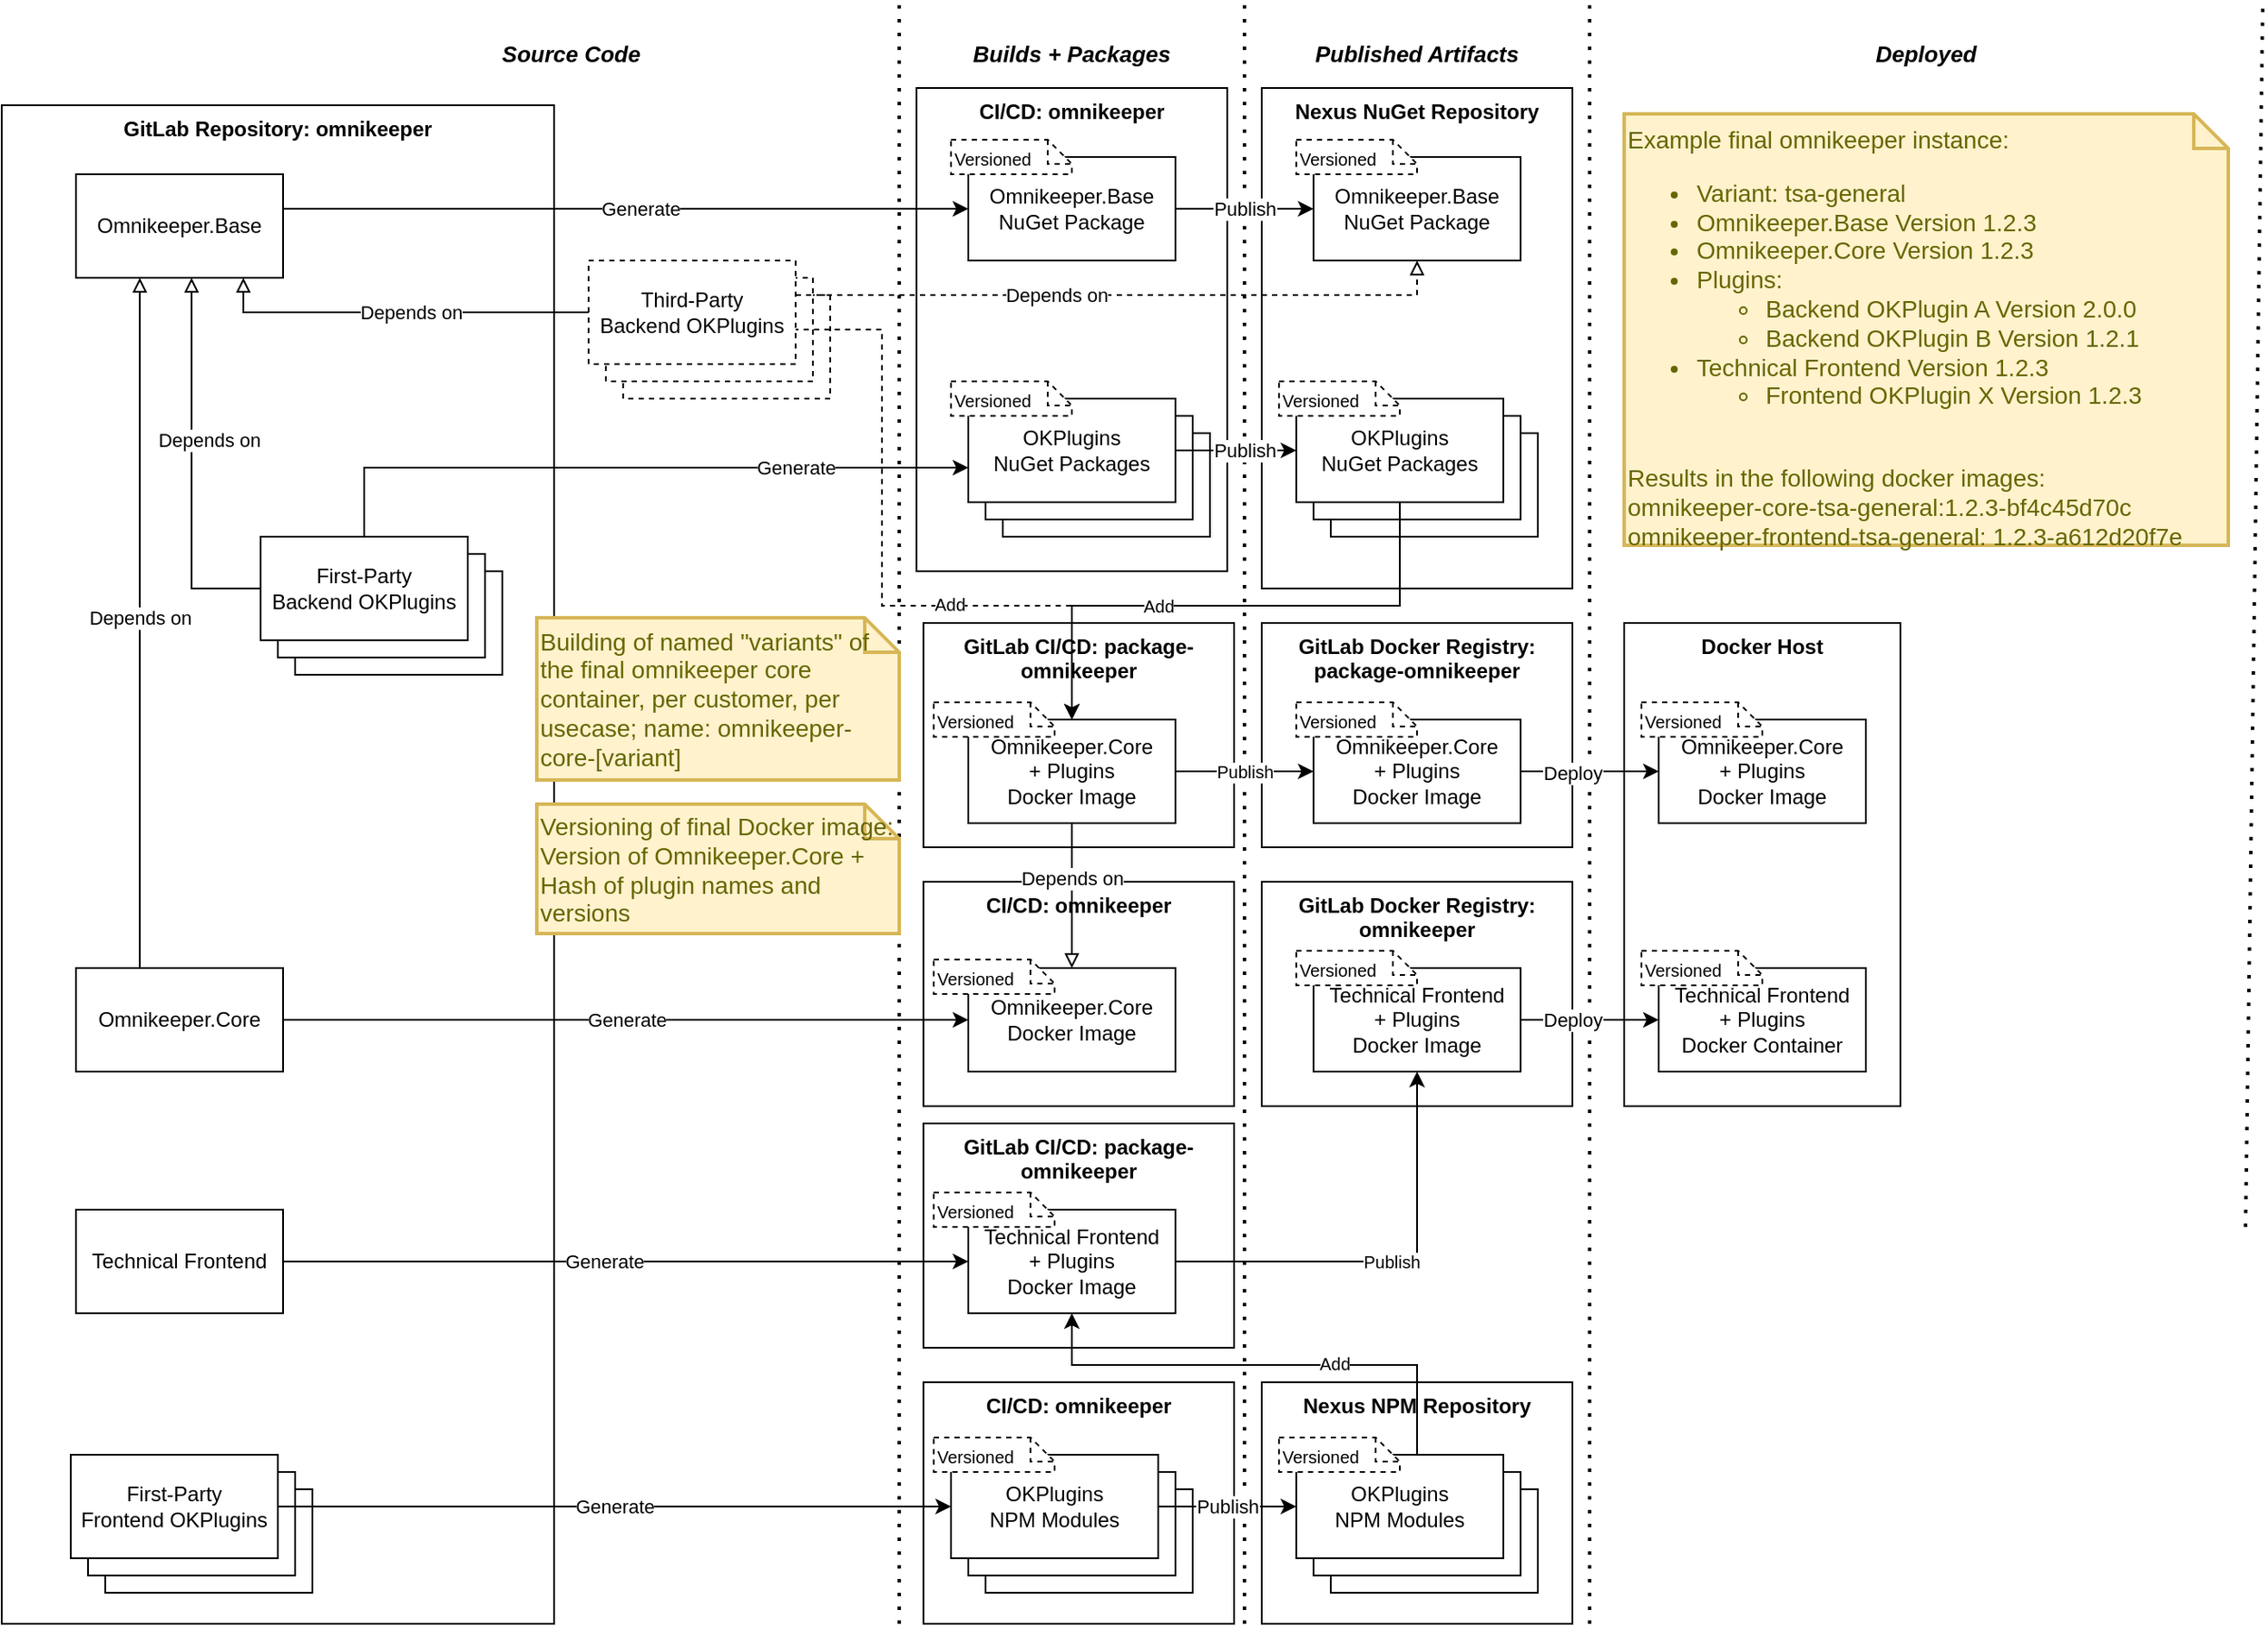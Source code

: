 <mxfile version="13.7.3" type="device"><diagram id="js5eLxYDBPjyRSSkR5XR" name="Seite-1"><mxGraphModel dx="2218" dy="932" grid="1" gridSize="10" guides="1" tooltips="1" connect="1" arrows="1" fold="1" page="1" pageScale="1" pageWidth="827" pageHeight="1169" math="0" shadow="0"><root><mxCell id="0"/><mxCell id="1" parent="0"/><mxCell id="DUdwTwlr1t1rWP44Gzte-1" value="GitLab CI/CD: package-omnikeeper" style="rounded=0;whiteSpace=wrap;html=1;verticalAlign=top;fontStyle=1" vertex="1" parent="1"><mxGeometry x="414" y="680" width="180" height="130" as="geometry"/></mxCell><mxCell id="qYJd8lxCga3uKeC_O0XP-58" value="Nexus NuGet Repository" style="rounded=0;whiteSpace=wrap;html=1;verticalAlign=top;fontStyle=1" parent="1" vertex="1"><mxGeometry x="610" y="80" width="180" height="290" as="geometry"/></mxCell><mxCell id="HjYPMEwo2F64Yb4nHCki-12" value="GitLab Docker Registry: omnikeeper" style="rounded=0;whiteSpace=wrap;html=1;verticalAlign=top;fontStyle=1" parent="1" vertex="1"><mxGeometry x="610" y="540" width="180" height="130" as="geometry"/></mxCell><mxCell id="HjYPMEwo2F64Yb4nHCki-10" value="CI/CD: omnikeeper" style="rounded=0;whiteSpace=wrap;html=1;verticalAlign=top;fontStyle=1" parent="1" vertex="1"><mxGeometry x="414" y="540" width="180" height="130" as="geometry"/></mxCell><mxCell id="HjYPMEwo2F64Yb4nHCki-9" value="CI/CD: omnikeeper" style="rounded=0;whiteSpace=wrap;html=1;verticalAlign=top;fontStyle=1" parent="1" vertex="1"><mxGeometry x="410" y="80" width="180" height="280" as="geometry"/></mxCell><mxCell id="HjYPMEwo2F64Yb4nHCki-8" value="GitLab Repository: omnikeeper" style="rounded=0;whiteSpace=wrap;html=1;verticalAlign=top;fontStyle=1" parent="1" vertex="1"><mxGeometry x="-120" y="90" width="320" height="880" as="geometry"/></mxCell><mxCell id="qYJd8lxCga3uKeC_O0XP-22" style="edgeStyle=orthogonalEdgeStyle;rounded=0;orthogonalLoop=1;jettySize=auto;html=1;" parent="1" source="qYJd8lxCga3uKeC_O0XP-1" target="qYJd8lxCga3uKeC_O0XP-21" edge="1"><mxGeometry relative="1" as="geometry"><Array as="points"><mxPoint x="310" y="150"/><mxPoint x="310" y="150"/></Array></mxGeometry></mxCell><mxCell id="qYJd8lxCga3uKeC_O0XP-23" value="Generate" style="edgeLabel;html=1;align=center;verticalAlign=middle;resizable=0;points=[];" parent="qYJd8lxCga3uKeC_O0XP-22" vertex="1" connectable="0"><mxGeometry x="0.215" y="-1" relative="1" as="geometry"><mxPoint x="-34" y="-1" as="offset"/></mxGeometry></mxCell><mxCell id="qYJd8lxCga3uKeC_O0XP-1" value="Omnikeeper.Base" style="rounded=0;whiteSpace=wrap;html=1;" parent="1" vertex="1"><mxGeometry x="-77" y="130" width="120" height="60" as="geometry"/></mxCell><mxCell id="qYJd8lxCga3uKeC_O0XP-2" value="Source Code" style="text;html=1;strokeColor=none;fillColor=none;align=center;verticalAlign=middle;whiteSpace=wrap;rounded=0;fontStyle=3;fontSize=13;" parent="1" vertex="1"><mxGeometry x="120" y="50" width="180" height="20" as="geometry"/></mxCell><mxCell id="qYJd8lxCga3uKeC_O0XP-7" style="edgeStyle=orthogonalEdgeStyle;rounded=0;orthogonalLoop=1;jettySize=auto;html=1;endArrow=block;endFill=0;" parent="1" source="qYJd8lxCga3uKeC_O0XP-3" target="qYJd8lxCga3uKeC_O0XP-1" edge="1"><mxGeometry relative="1" as="geometry"><Array as="points"><mxPoint x="-40" y="390"/><mxPoint x="-40" y="390"/></Array></mxGeometry></mxCell><mxCell id="qYJd8lxCga3uKeC_O0XP-8" value="Depends on" style="edgeLabel;html=1;align=center;verticalAlign=middle;resizable=0;points=[];" parent="qYJd8lxCga3uKeC_O0XP-7" vertex="1" connectable="0"><mxGeometry x="0.2" y="4" relative="1" as="geometry"><mxPoint x="4" y="36.47" as="offset"/></mxGeometry></mxCell><mxCell id="qYJd8lxCga3uKeC_O0XP-24" style="edgeStyle=orthogonalEdgeStyle;rounded=0;orthogonalLoop=1;jettySize=auto;html=1;" parent="1" source="qYJd8lxCga3uKeC_O0XP-3" target="qYJd8lxCga3uKeC_O0XP-16" edge="1"><mxGeometry relative="1" as="geometry"/></mxCell><mxCell id="qYJd8lxCga3uKeC_O0XP-26" value="Generate" style="edgeLabel;html=1;align=center;verticalAlign=middle;resizable=0;points=[];" parent="qYJd8lxCga3uKeC_O0XP-24" vertex="1" connectable="0"><mxGeometry x="0.089" relative="1" as="geometry"><mxPoint x="-17" as="offset"/></mxGeometry></mxCell><mxCell id="qYJd8lxCga3uKeC_O0XP-3" value="Omnikeeper.Core" style="rounded=0;whiteSpace=wrap;html=1;" parent="1" vertex="1"><mxGeometry x="-77" y="590" width="120" height="60" as="geometry"/></mxCell><mxCell id="qYJd8lxCga3uKeC_O0XP-9" value="" style="group" parent="1" vertex="1" connectable="0"><mxGeometry x="30" y="340" width="140" height="80" as="geometry"/></mxCell><mxCell id="qYJd8lxCga3uKeC_O0XP-6" value="OKPlugins" style="rounded=0;whiteSpace=wrap;html=1;" parent="qYJd8lxCga3uKeC_O0XP-9" vertex="1"><mxGeometry x="20" y="20" width="120" height="60" as="geometry"/></mxCell><mxCell id="qYJd8lxCga3uKeC_O0XP-5" value="OKPlugins" style="rounded=0;whiteSpace=wrap;html=1;" parent="qYJd8lxCga3uKeC_O0XP-9" vertex="1"><mxGeometry x="10" y="10" width="120" height="60" as="geometry"/></mxCell><mxCell id="qYJd8lxCga3uKeC_O0XP-4" value="First-Party &lt;br&gt;Backend OKPlugins" style="rounded=0;whiteSpace=wrap;html=1;" parent="qYJd8lxCga3uKeC_O0XP-9" vertex="1"><mxGeometry width="120" height="60" as="geometry"/></mxCell><mxCell id="qYJd8lxCga3uKeC_O0XP-15" value="Builds + Packages" style="text;html=1;strokeColor=none;fillColor=none;align=center;verticalAlign=middle;whiteSpace=wrap;rounded=0;fontStyle=3;fontSize=13;" parent="1" vertex="1"><mxGeometry x="410" y="50" width="180" height="20" as="geometry"/></mxCell><mxCell id="qYJd8lxCga3uKeC_O0XP-16" value="Omnikeeper.Core&lt;br&gt;Docker Image" style="rounded=0;whiteSpace=wrap;html=1;" parent="1" vertex="1"><mxGeometry x="440" y="590" width="120" height="60" as="geometry"/></mxCell><mxCell id="qYJd8lxCga3uKeC_O0XP-17" value="Technical Frontend" style="rounded=0;whiteSpace=wrap;html=1;" parent="1" vertex="1"><mxGeometry x="-77" y="730" width="120" height="60" as="geometry"/></mxCell><mxCell id="qYJd8lxCga3uKeC_O0XP-20" value="Technical Frontend &lt;br&gt;+ Plugins&lt;br&gt;Docker Image" style="rounded=0;whiteSpace=wrap;html=1;" parent="1" vertex="1"><mxGeometry x="440" y="730" width="120" height="60" as="geometry"/></mxCell><mxCell id="qYJd8lxCga3uKeC_O0XP-21" value="Omnikeeper.Base&lt;br&gt;NuGet Package" style="rounded=0;whiteSpace=wrap;html=1;" parent="1" vertex="1"><mxGeometry x="440" y="120" width="120" height="60" as="geometry"/></mxCell><mxCell id="qYJd8lxCga3uKeC_O0XP-28" style="edgeStyle=orthogonalEdgeStyle;rounded=0;orthogonalLoop=1;jettySize=auto;html=1;" parent="1" source="qYJd8lxCga3uKeC_O0XP-17" target="qYJd8lxCga3uKeC_O0XP-20" edge="1"><mxGeometry relative="1" as="geometry"><mxPoint x="180" y="565" as="sourcePoint"/><mxPoint x="315" y="615" as="targetPoint"/></mxGeometry></mxCell><mxCell id="qYJd8lxCga3uKeC_O0XP-29" value="Generate" style="edgeLabel;html=1;align=center;verticalAlign=middle;resizable=0;points=[];" parent="qYJd8lxCga3uKeC_O0XP-28" vertex="1" connectable="0"><mxGeometry x="-0.118" y="-1" relative="1" as="geometry"><mxPoint x="11" y="-1" as="offset"/></mxGeometry></mxCell><mxCell id="qYJd8lxCga3uKeC_O0XP-30" value="" style="endArrow=none;dashed=1;html=1;dashPattern=1 3;strokeWidth=2;" parent="1" edge="1"><mxGeometry width="50" height="50" relative="1" as="geometry"><mxPoint x="400" y="970" as="sourcePoint"/><mxPoint x="400" y="30" as="targetPoint"/></mxGeometry></mxCell><mxCell id="qYJd8lxCga3uKeC_O0XP-31" value="Published Artifacts" style="text;html=1;strokeColor=none;fillColor=none;align=center;verticalAlign=middle;whiteSpace=wrap;rounded=0;fontStyle=3;fontSize=13;" parent="1" vertex="1"><mxGeometry x="610" y="50" width="180" height="20" as="geometry"/></mxCell><mxCell id="qYJd8lxCga3uKeC_O0XP-32" value="" style="endArrow=none;dashed=1;html=1;dashPattern=1 3;strokeWidth=2;" parent="1" edge="1"><mxGeometry width="50" height="50" relative="1" as="geometry"><mxPoint x="600" y="970" as="sourcePoint"/><mxPoint x="600" y="30" as="targetPoint"/></mxGeometry></mxCell><mxCell id="qYJd8lxCga3uKeC_O0XP-33" value="" style="endArrow=none;dashed=1;html=1;dashPattern=1 3;strokeWidth=2;" parent="1" edge="1"><mxGeometry width="50" height="50" relative="1" as="geometry"><mxPoint x="800" y="970" as="sourcePoint"/><mxPoint x="800" y="30" as="targetPoint"/></mxGeometry></mxCell><mxCell id="qYJd8lxCga3uKeC_O0XP-35" value="Omnikeeper.Base&lt;br&gt;NuGet Package" style="rounded=0;whiteSpace=wrap;html=1;" parent="1" vertex="1"><mxGeometry x="640" y="120" width="120" height="60" as="geometry"/></mxCell><mxCell id="qYJd8lxCga3uKeC_O0XP-36" style="edgeStyle=orthogonalEdgeStyle;rounded=0;orthogonalLoop=1;jettySize=auto;html=1;" parent="1" source="qYJd8lxCga3uKeC_O0XP-21" target="qYJd8lxCga3uKeC_O0XP-35" edge="1"><mxGeometry relative="1" as="geometry"/></mxCell><mxCell id="qYJd8lxCga3uKeC_O0XP-75" value="Publish" style="edgeLabel;html=1;align=center;verticalAlign=middle;resizable=0;points=[];" parent="qYJd8lxCga3uKeC_O0XP-36" vertex="1" connectable="0"><mxGeometry x="-0.25" relative="1" as="geometry"><mxPoint x="9.66" as="offset"/></mxGeometry></mxCell><mxCell id="qYJd8lxCga3uKeC_O0XP-37" value="" style="endArrow=none;dashed=1;html=1;dashPattern=1 3;strokeWidth=2;" parent="1" edge="1"><mxGeometry width="50" height="50" relative="1" as="geometry"><mxPoint x="1180" y="740" as="sourcePoint"/><mxPoint x="1190" y="30" as="targetPoint"/></mxGeometry></mxCell><mxCell id="qYJd8lxCga3uKeC_O0XP-38" value="Deployed" style="text;html=1;strokeColor=none;fillColor=none;align=center;verticalAlign=middle;whiteSpace=wrap;rounded=0;fontStyle=3;fontSize=13;" parent="1" vertex="1"><mxGeometry x="810" y="50" width="370" height="20" as="geometry"/></mxCell><mxCell id="qYJd8lxCga3uKeC_O0XP-39" value="Docker Host" style="rounded=0;whiteSpace=wrap;html=1;verticalAlign=top;fontStyle=1" parent="1" vertex="1"><mxGeometry x="820" y="390" width="160" height="280" as="geometry"/></mxCell><mxCell id="qYJd8lxCga3uKeC_O0XP-41" value="Omnikeeper.Core&lt;br&gt;+ Plugins&lt;br&gt;Docker Image" style="rounded=0;whiteSpace=wrap;html=1;" parent="1" vertex="1"><mxGeometry x="840" y="446" width="120" height="60" as="geometry"/></mxCell><mxCell id="qYJd8lxCga3uKeC_O0XP-42" value="Technical Frontend &lt;br&gt;+ Plugins&lt;br&gt;Docker Container" style="rounded=0;whiteSpace=wrap;html=1;" parent="1" vertex="1"><mxGeometry x="840" y="590" width="120" height="60" as="geometry"/></mxCell><mxCell id="qYJd8lxCga3uKeC_O0XP-48" style="edgeStyle=orthogonalEdgeStyle;rounded=0;orthogonalLoop=1;jettySize=auto;html=1;endFill=0;endArrow=block;" parent="1" source="qYJd8lxCga3uKeC_O0XP-4" target="qYJd8lxCga3uKeC_O0XP-1" edge="1"><mxGeometry relative="1" as="geometry"><mxPoint x="133" y="260" as="sourcePoint"/><mxPoint x="133" y="220" as="targetPoint"/><Array as="points"><mxPoint x="-10" y="370"/></Array></mxGeometry></mxCell><mxCell id="qYJd8lxCga3uKeC_O0XP-49" value="Depends on" style="edgeLabel;html=1;align=center;verticalAlign=middle;resizable=0;points=[];" parent="qYJd8lxCga3uKeC_O0XP-48" vertex="1" connectable="0"><mxGeometry x="-0.286" y="20" relative="1" as="geometry"><mxPoint x="30" y="-48.24" as="offset"/></mxGeometry></mxCell><mxCell id="qYJd8lxCga3uKeC_O0XP-55" value="" style="group;fontStyle=1" parent="1" vertex="1" connectable="0"><mxGeometry x="440" y="260" width="154" height="270" as="geometry"/></mxCell><mxCell id="qYJd8lxCga3uKeC_O0XP-54" value="OKPlugins&lt;br&gt;NuGet Packages" style="rounded=0;whiteSpace=wrap;html=1;" parent="qYJd8lxCga3uKeC_O0XP-55" vertex="1"><mxGeometry x="20" y="20" width="120" height="60" as="geometry"/></mxCell><mxCell id="qYJd8lxCga3uKeC_O0XP-53" value="OKPlugins&lt;br&gt;NuGet Packages" style="rounded=0;whiteSpace=wrap;html=1;" parent="qYJd8lxCga3uKeC_O0XP-55" vertex="1"><mxGeometry x="10" y="10" width="120" height="60" as="geometry"/></mxCell><mxCell id="qYJd8lxCga3uKeC_O0XP-52" value="OKPlugins&lt;br&gt;NuGet Packages" style="rounded=0;whiteSpace=wrap;html=1;" parent="qYJd8lxCga3uKeC_O0XP-55" vertex="1"><mxGeometry width="120" height="60" as="geometry"/></mxCell><mxCell id="HjYPMEwo2F64Yb4nHCki-11" value="GitLab CI/CD: package-omnikeeper" style="rounded=0;whiteSpace=wrap;html=1;verticalAlign=top;fontStyle=1" parent="qYJd8lxCga3uKeC_O0XP-55" vertex="1"><mxGeometry x="-26" y="130" width="180" height="130" as="geometry"/></mxCell><mxCell id="qYJd8lxCga3uKeC_O0XP-56" style="edgeStyle=orthogonalEdgeStyle;rounded=0;orthogonalLoop=1;jettySize=auto;html=1;endArrow=classic;endFill=1;" parent="1" source="qYJd8lxCga3uKeC_O0XP-4" target="qYJd8lxCga3uKeC_O0XP-52" edge="1"><mxGeometry relative="1" as="geometry"><mxPoint x="440" y="300" as="targetPoint"/><Array as="points"><mxPoint x="350" y="300"/><mxPoint x="350" y="300"/></Array></mxGeometry></mxCell><mxCell id="qYJd8lxCga3uKeC_O0XP-57" value="Generate" style="edgeLabel;html=1;align=center;verticalAlign=middle;resizable=0;points=[];" parent="qYJd8lxCga3uKeC_O0XP-56" vertex="1" connectable="0"><mxGeometry x="-0.273" y="1" relative="1" as="geometry"><mxPoint x="147.65" y="1" as="offset"/></mxGeometry></mxCell><mxCell id="qYJd8lxCga3uKeC_O0XP-59" value="" style="group" parent="1" vertex="1" connectable="0"><mxGeometry x="630" y="260" width="140" height="80" as="geometry"/></mxCell><mxCell id="qYJd8lxCga3uKeC_O0XP-60" value="OKPlugins&lt;br&gt;NuGet Packages" style="rounded=0;whiteSpace=wrap;html=1;" parent="qYJd8lxCga3uKeC_O0XP-59" vertex="1"><mxGeometry x="20" y="20" width="120" height="60" as="geometry"/></mxCell><mxCell id="qYJd8lxCga3uKeC_O0XP-61" value="OKPlugins&lt;br&gt;NuGet Packages" style="rounded=0;whiteSpace=wrap;html=1;" parent="qYJd8lxCga3uKeC_O0XP-59" vertex="1"><mxGeometry x="10" y="10" width="120" height="60" as="geometry"/></mxCell><mxCell id="qYJd8lxCga3uKeC_O0XP-62" value="OKPlugins&lt;br&gt;NuGet Packages" style="rounded=0;whiteSpace=wrap;html=1;" parent="qYJd8lxCga3uKeC_O0XP-59" vertex="1"><mxGeometry width="120" height="60" as="geometry"/></mxCell><mxCell id="qYJd8lxCga3uKeC_O0XP-86" value="Versioned" style="shape=note;whiteSpace=wrap;html=1;size=14;verticalAlign=bottom;align=left;spacingTop=-6;dashed=1;fontSize=10;" parent="qYJd8lxCga3uKeC_O0XP-59" vertex="1"><mxGeometry x="-10" y="-10" width="70" height="20" as="geometry"/></mxCell><mxCell id="qYJd8lxCga3uKeC_O0XP-63" style="edgeStyle=orthogonalEdgeStyle;rounded=0;orthogonalLoop=1;jettySize=auto;html=1;endArrow=classic;endFill=1;" parent="1" source="qYJd8lxCga3uKeC_O0XP-52" target="qYJd8lxCga3uKeC_O0XP-62" edge="1"><mxGeometry relative="1" as="geometry"/></mxCell><mxCell id="qYJd8lxCga3uKeC_O0XP-76" value="Publish" style="edgeLabel;html=1;align=center;verticalAlign=middle;resizable=0;points=[];" parent="qYJd8lxCga3uKeC_O0XP-63" vertex="1" connectable="0"><mxGeometry x="0.356" relative="1" as="geometry"><mxPoint x="-7.59" as="offset"/></mxGeometry></mxCell><mxCell id="qYJd8lxCga3uKeC_O0XP-78" value="Example final omnikeeper instance:&lt;br&gt;&lt;ul&gt;&lt;li&gt;Variant: tsa-general&lt;/li&gt;&lt;li&gt;Omnikeeper.Base Version 1.2.3&lt;/li&gt;&lt;li&gt;Omnikeeper.Core Version 1.2.3&lt;/li&gt;&lt;li&gt;Plugins:&lt;/li&gt;&lt;ul&gt;&lt;li&gt;Backend OKPlugin A Version 2.0.0&lt;/li&gt;&lt;li&gt;Backend&amp;nbsp;OKPlugin B Version 1.2.1&lt;/li&gt;&lt;/ul&gt;&lt;li&gt;Technical Frontend Version 1.2.3&lt;/li&gt;&lt;ul&gt;&lt;li&gt;Frontend OKPlugin X Version 1.2.3&lt;/li&gt;&lt;/ul&gt;&lt;/ul&gt;&lt;div&gt;&lt;br&gt;&lt;/div&gt;&lt;div&gt;Results in the following docker images:&lt;/div&gt;&lt;div&gt;omnikeeper-core-tsa-general:1.2.3-bf4c45d70c&lt;/div&gt;&lt;div&gt;omnikeeper-frontend-tsa-general: 1.2.3-a612d20f7e&lt;/div&gt;" style="shape=note;strokeWidth=2;fontSize=14;size=20;whiteSpace=wrap;html=1;fillColor=#fff2cc;strokeColor=#d6b656;fontColor=#666600;verticalAlign=top;align=left;" parent="1" vertex="1"><mxGeometry x="820" y="95" width="350" height="250" as="geometry"/></mxCell><mxCell id="qYJd8lxCga3uKeC_O0XP-79" value="Versioned" style="shape=note;whiteSpace=wrap;html=1;size=14;verticalAlign=bottom;align=left;spacingTop=-6;dashed=1;fontSize=10;" parent="1" vertex="1"><mxGeometry x="430" y="110" width="70" height="20" as="geometry"/></mxCell><mxCell id="qYJd8lxCga3uKeC_O0XP-81" value="Versioned" style="shape=note;whiteSpace=wrap;html=1;size=14;verticalAlign=bottom;align=left;spacingTop=-6;dashed=1;fontSize=10;" parent="1" vertex="1"><mxGeometry x="430" y="250" width="70" height="20" as="geometry"/></mxCell><mxCell id="qYJd8lxCga3uKeC_O0XP-83" value="Versioned" style="shape=note;whiteSpace=wrap;html=1;size=14;verticalAlign=bottom;align=left;spacingTop=-6;dashed=1;fontSize=10;" parent="1" vertex="1"><mxGeometry x="420" y="720" width="70" height="20" as="geometry"/></mxCell><mxCell id="qYJd8lxCga3uKeC_O0XP-84" value="Versioned" style="shape=note;whiteSpace=wrap;html=1;size=14;verticalAlign=bottom;align=left;spacingTop=-6;dashed=1;fontSize=10;" parent="1" vertex="1"><mxGeometry x="830" y="580" width="70" height="20" as="geometry"/></mxCell><mxCell id="qYJd8lxCga3uKeC_O0XP-85" value="Versioned" style="shape=note;whiteSpace=wrap;html=1;size=14;verticalAlign=bottom;align=left;spacingTop=-6;dashed=1;fontSize=10;" parent="1" vertex="1"><mxGeometry x="830" y="436" width="70" height="20" as="geometry"/></mxCell><mxCell id="qYJd8lxCga3uKeC_O0XP-87" value="Versioned" style="shape=note;whiteSpace=wrap;html=1;size=14;verticalAlign=bottom;align=left;spacingTop=-6;dashed=1;fontSize=10;" parent="1" vertex="1"><mxGeometry x="630" y="110" width="70" height="20" as="geometry"/></mxCell><mxCell id="qYJd8lxCga3uKeC_O0XP-90" value="GitLab Docker Registry: package-omnikeeper" style="rounded=0;whiteSpace=wrap;html=1;verticalAlign=top;fontStyle=1" parent="1" vertex="1"><mxGeometry x="610" y="390" width="180" height="130" as="geometry"/></mxCell><mxCell id="qYJd8lxCga3uKeC_O0XP-91" value="Omnikeeper.Core&lt;br&gt;+ Plugins&lt;br&gt;Docker Image" style="rounded=0;whiteSpace=wrap;html=1;" parent="1" vertex="1"><mxGeometry x="640" y="446" width="120" height="60" as="geometry"/></mxCell><mxCell id="qYJd8lxCga3uKeC_O0XP-40" style="edgeStyle=orthogonalEdgeStyle;rounded=0;orthogonalLoop=1;jettySize=auto;html=1;" parent="1" source="qYJd8lxCga3uKeC_O0XP-91" edge="1"><mxGeometry relative="1" as="geometry"><mxPoint x="840" y="476" as="targetPoint"/></mxGeometry></mxCell><mxCell id="qYJd8lxCga3uKeC_O0XP-69" value="Deploy" style="edgeLabel;html=1;align=center;verticalAlign=middle;resizable=0;points=[];" parent="qYJd8lxCga3uKeC_O0XP-40" vertex="1" connectable="0"><mxGeometry x="0.243" y="1" relative="1" as="geometry"><mxPoint x="-19.6" y="1" as="offset"/></mxGeometry></mxCell><mxCell id="qYJd8lxCga3uKeC_O0XP-92" value="Versioned" style="shape=note;whiteSpace=wrap;html=1;size=14;verticalAlign=bottom;align=left;spacingTop=-6;dashed=1;fontSize=10;" parent="1" vertex="1"><mxGeometry x="630" y="436" width="70" height="20" as="geometry"/></mxCell><mxCell id="qYJd8lxCga3uKeC_O0XP-93" value="Technical Frontend &lt;br&gt;+ Plugins&lt;br&gt;Docker Image" style="rounded=0;whiteSpace=wrap;html=1;" parent="1" vertex="1"><mxGeometry x="640" y="590" width="120" height="60" as="geometry"/></mxCell><mxCell id="qYJd8lxCga3uKeC_O0XP-94" value="Versioned" style="shape=note;whiteSpace=wrap;html=1;size=14;verticalAlign=bottom;align=left;spacingTop=-6;dashed=1;fontSize=10;" parent="1" vertex="1"><mxGeometry x="630" y="580" width="70" height="20" as="geometry"/></mxCell><mxCell id="qYJd8lxCga3uKeC_O0XP-43" style="edgeStyle=orthogonalEdgeStyle;rounded=0;orthogonalLoop=1;jettySize=auto;html=1;" parent="1" source="qYJd8lxCga3uKeC_O0XP-93" target="qYJd8lxCga3uKeC_O0XP-42" edge="1"><mxGeometry relative="1" as="geometry"/></mxCell><mxCell id="qYJd8lxCga3uKeC_O0XP-70" value="Deploy" style="edgeLabel;html=1;align=center;verticalAlign=middle;resizable=0;points=[];" parent="qYJd8lxCga3uKeC_O0XP-43" vertex="1" connectable="0"><mxGeometry x="-0.086" y="-1" relative="1" as="geometry"><mxPoint x="-6.55" y="-1" as="offset"/></mxGeometry></mxCell><mxCell id="qYJd8lxCga3uKeC_O0XP-95" value="Publish" style="edgeStyle=orthogonalEdgeStyle;rounded=0;orthogonalLoop=1;jettySize=auto;html=1;startArrow=none;startFill=0;endArrow=classic;endFill=1;fontSize=10;" parent="1" source="qYJd8lxCga3uKeC_O0XP-20" target="qYJd8lxCga3uKeC_O0XP-93" edge="1"><mxGeometry relative="1" as="geometry"/></mxCell><mxCell id="qYJd8lxCga3uKeC_O0XP-96" value="Publish" style="edgeStyle=orthogonalEdgeStyle;rounded=0;orthogonalLoop=1;jettySize=auto;html=1;startArrow=none;startFill=0;endArrow=classic;endFill=1;fontSize=10;" parent="1" source="qYJd8lxCga3uKeC_O0XP-97" target="qYJd8lxCga3uKeC_O0XP-91" edge="1"><mxGeometry relative="1" as="geometry"/></mxCell><mxCell id="qYJd8lxCga3uKeC_O0XP-98" value="Depends on" style="edgeStyle=orthogonalEdgeStyle;rounded=0;orthogonalLoop=1;jettySize=auto;html=1;startArrow=none;endArrow=block;endFill=0;fontSize=11;" parent="1" source="qYJd8lxCga3uKeC_O0XP-97" target="qYJd8lxCga3uKeC_O0XP-16" edge="1"><mxGeometry x="-0.25" relative="1" as="geometry"><mxPoint as="offset"/></mxGeometry></mxCell><mxCell id="qYJd8lxCga3uKeC_O0XP-97" value="Omnikeeper.Core&lt;br&gt;+ Plugins&lt;br&gt;Docker Image" style="rounded=0;whiteSpace=wrap;html=1;" parent="1" vertex="1"><mxGeometry x="440" y="446" width="120" height="60" as="geometry"/></mxCell><mxCell id="qYJd8lxCga3uKeC_O0XP-82" value="Versioned" style="shape=note;whiteSpace=wrap;html=1;size=14;verticalAlign=bottom;align=left;spacingTop=-6;dashed=1;fontSize=10;" parent="1" vertex="1"><mxGeometry x="420" y="436" width="70" height="20" as="geometry"/></mxCell><mxCell id="qYJd8lxCga3uKeC_O0XP-73" style="edgeStyle=orthogonalEdgeStyle;rounded=0;orthogonalLoop=1;jettySize=auto;html=1;endArrow=none;endFill=0;startArrow=classic;entryX=0.5;entryY=1;entryDx=0;entryDy=0;startFill=1;" parent="1" source="qYJd8lxCga3uKeC_O0XP-97" target="qYJd8lxCga3uKeC_O0XP-62" edge="1"><mxGeometry relative="1" as="geometry"><mxPoint x="340" y="390" as="sourcePoint"/><Array as="points"><mxPoint x="500" y="380"/><mxPoint x="690" y="380"/></Array></mxGeometry></mxCell><mxCell id="qYJd8lxCga3uKeC_O0XP-100" value="Add" style="edgeLabel;html=1;align=center;verticalAlign=middle;resizable=0;points=[];fontSize=10;" parent="qYJd8lxCga3uKeC_O0XP-73" vertex="1" connectable="0"><mxGeometry x="0.491" y="-1" relative="1" as="geometry"><mxPoint x="-119.29" y="-1" as="offset"/></mxGeometry></mxCell><mxCell id="qYJd8lxCga3uKeC_O0XP-101" value="Versioning of final Docker image:&lt;br&gt;Version of Omnikeeper.Core +&amp;nbsp;&lt;br&gt;Hash of plugin names and versions" style="shape=note;strokeWidth=2;fontSize=14;size=20;whiteSpace=wrap;html=1;fillColor=#fff2cc;strokeColor=#d6b656;fontColor=#666600;verticalAlign=middle;align=left;" parent="1" vertex="1"><mxGeometry x="190" y="495" width="210" height="75" as="geometry"/></mxCell><mxCell id="qYJd8lxCga3uKeC_O0XP-102" value="Versioned" style="shape=note;whiteSpace=wrap;html=1;size=14;verticalAlign=bottom;align=left;spacingTop=-6;dashed=1;fontSize=10;" parent="1" vertex="1"><mxGeometry x="420" y="585" width="70" height="20" as="geometry"/></mxCell><mxCell id="HjYPMEwo2F64Yb4nHCki-1" value="" style="group;dashed=1;" parent="1" vertex="1" connectable="0"><mxGeometry x="220" y="180" width="140" height="80" as="geometry"/></mxCell><mxCell id="HjYPMEwo2F64Yb4nHCki-2" value="OKPlugins" style="rounded=0;whiteSpace=wrap;html=1;dashed=1;" parent="HjYPMEwo2F64Yb4nHCki-1" vertex="1"><mxGeometry x="20" y="20" width="120" height="60" as="geometry"/></mxCell><mxCell id="HjYPMEwo2F64Yb4nHCki-3" value="OKPlugins" style="rounded=0;whiteSpace=wrap;html=1;dashed=1;" parent="HjYPMEwo2F64Yb4nHCki-1" vertex="1"><mxGeometry x="10" y="10" width="120" height="60" as="geometry"/></mxCell><mxCell id="HjYPMEwo2F64Yb4nHCki-4" value="Third-Party &lt;br&gt;Backend OKPlugins" style="rounded=0;whiteSpace=wrap;html=1;dashed=1;" parent="HjYPMEwo2F64Yb4nHCki-1" vertex="1"><mxGeometry width="120" height="60" as="geometry"/></mxCell><mxCell id="qYJd8lxCga3uKeC_O0XP-50" style="edgeStyle=orthogonalEdgeStyle;rounded=0;orthogonalLoop=1;jettySize=auto;html=1;endFill=0;endArrow=block;dashed=1;" parent="1" source="HjYPMEwo2F64Yb4nHCki-4" target="qYJd8lxCga3uKeC_O0XP-35" edge="1"><mxGeometry relative="1" as="geometry"><mxPoint x="370" y="260" as="sourcePoint"/><Array as="points"><mxPoint x="700" y="200"/></Array></mxGeometry></mxCell><mxCell id="HjYPMEwo2F64Yb4nHCki-7" value="Depends on" style="edgeLabel;html=1;align=center;verticalAlign=middle;resizable=0;points=[];" parent="qYJd8lxCga3uKeC_O0XP-50" vertex="1" connectable="0"><mxGeometry x="-0.204" relative="1" as="geometry"><mxPoint as="offset"/></mxGeometry></mxCell><mxCell id="HjYPMEwo2F64Yb4nHCki-14" style="edgeStyle=orthogonalEdgeStyle;rounded=0;orthogonalLoop=1;jettySize=auto;html=1;fontSize=13;endArrow=none;endFill=0;startArrow=classic;startFill=1;dashed=1;" parent="1" source="qYJd8lxCga3uKeC_O0XP-97" target="HjYPMEwo2F64Yb4nHCki-4" edge="1"><mxGeometry relative="1" as="geometry"><Array as="points"><mxPoint x="500" y="380"/><mxPoint x="390" y="380"/><mxPoint x="390" y="220"/></Array></mxGeometry></mxCell><mxCell id="HjYPMEwo2F64Yb4nHCki-15" value="Add" style="edgeLabel;html=1;align=center;verticalAlign=middle;resizable=0;points=[];fontSize=10;" parent="HjYPMEwo2F64Yb4nHCki-14" vertex="1" connectable="0"><mxGeometry x="-0.291" y="-1" relative="1" as="geometry"><mxPoint as="offset"/></mxGeometry></mxCell><mxCell id="C2rhKHBwsy4AsTSEHF3y-1" value="Building of named &quot;variants&quot; of the final omnikeeper core container, per customer, per usecase; name: omnikeeper-core-[variant]" style="shape=note;strokeWidth=2;fontSize=14;size=20;whiteSpace=wrap;html=1;fillColor=#fff2cc;strokeColor=#d6b656;fontColor=#666600;verticalAlign=middle;align=left;" parent="1" vertex="1"><mxGeometry x="190" y="387" width="210" height="94" as="geometry"/></mxCell><mxCell id="DUdwTwlr1t1rWP44Gzte-2" value="" style="group" vertex="1" connectable="0" parent="1"><mxGeometry x="-80" y="872" width="140" height="80" as="geometry"/></mxCell><mxCell id="DUdwTwlr1t1rWP44Gzte-3" value="OKPlugins" style="rounded=0;whiteSpace=wrap;html=1;" vertex="1" parent="DUdwTwlr1t1rWP44Gzte-2"><mxGeometry x="20" y="20" width="120" height="60" as="geometry"/></mxCell><mxCell id="DUdwTwlr1t1rWP44Gzte-4" value="OKPlugins" style="rounded=0;whiteSpace=wrap;html=1;" vertex="1" parent="DUdwTwlr1t1rWP44Gzte-2"><mxGeometry x="10" y="10" width="120" height="60" as="geometry"/></mxCell><mxCell id="DUdwTwlr1t1rWP44Gzte-5" value="First-Party &lt;br&gt;Frontend OKPlugins" style="rounded=0;whiteSpace=wrap;html=1;" vertex="1" parent="DUdwTwlr1t1rWP44Gzte-2"><mxGeometry width="120" height="60" as="geometry"/></mxCell><mxCell id="DUdwTwlr1t1rWP44Gzte-6" value="CI/CD: omnikeeper" style="rounded=0;whiteSpace=wrap;html=1;verticalAlign=top;fontStyle=1" vertex="1" parent="1"><mxGeometry x="414" y="830" width="180" height="140" as="geometry"/></mxCell><mxCell id="DUdwTwlr1t1rWP44Gzte-9" value="" style="group" vertex="1" connectable="0" parent="1"><mxGeometry x="430" y="872" width="140" height="80" as="geometry"/></mxCell><mxCell id="DUdwTwlr1t1rWP44Gzte-10" value="OKPlugins" style="rounded=0;whiteSpace=wrap;html=1;" vertex="1" parent="DUdwTwlr1t1rWP44Gzte-9"><mxGeometry x="20" y="20" width="120" height="60" as="geometry"/></mxCell><mxCell id="DUdwTwlr1t1rWP44Gzte-11" value="OKPlugins" style="rounded=0;whiteSpace=wrap;html=1;" vertex="1" parent="DUdwTwlr1t1rWP44Gzte-9"><mxGeometry x="10" y="10" width="120" height="60" as="geometry"/></mxCell><mxCell id="DUdwTwlr1t1rWP44Gzte-12" value="OKPlugins&lt;br&gt;NPM Modules" style="rounded=0;whiteSpace=wrap;html=1;" vertex="1" parent="DUdwTwlr1t1rWP44Gzte-9"><mxGeometry width="120" height="60" as="geometry"/></mxCell><mxCell id="DUdwTwlr1t1rWP44Gzte-13" value="Nexus NPM Repository" style="rounded=0;whiteSpace=wrap;html=1;verticalAlign=top;fontStyle=1" vertex="1" parent="1"><mxGeometry x="610" y="830" width="180" height="140" as="geometry"/></mxCell><mxCell id="DUdwTwlr1t1rWP44Gzte-14" value="" style="group" vertex="1" connectable="0" parent="1"><mxGeometry x="630" y="872" width="140" height="80" as="geometry"/></mxCell><mxCell id="DUdwTwlr1t1rWP44Gzte-15" value="OKPlugins" style="rounded=0;whiteSpace=wrap;html=1;" vertex="1" parent="DUdwTwlr1t1rWP44Gzte-14"><mxGeometry x="20" y="20" width="120" height="60" as="geometry"/></mxCell><mxCell id="DUdwTwlr1t1rWP44Gzte-16" value="OKPlugins" style="rounded=0;whiteSpace=wrap;html=1;" vertex="1" parent="DUdwTwlr1t1rWP44Gzte-14"><mxGeometry x="10" y="10" width="120" height="60" as="geometry"/></mxCell><mxCell id="DUdwTwlr1t1rWP44Gzte-17" value="OKPlugins&lt;br&gt;NPM Modules" style="rounded=0;whiteSpace=wrap;html=1;" vertex="1" parent="DUdwTwlr1t1rWP44Gzte-14"><mxGeometry width="120" height="60" as="geometry"/></mxCell><mxCell id="DUdwTwlr1t1rWP44Gzte-18" value="Publish" style="edgeStyle=orthogonalEdgeStyle;rounded=0;orthogonalLoop=1;jettySize=auto;html=1;" edge="1" parent="1" source="DUdwTwlr1t1rWP44Gzte-12" target="DUdwTwlr1t1rWP44Gzte-17"><mxGeometry relative="1" as="geometry"/></mxCell><mxCell id="DUdwTwlr1t1rWP44Gzte-19" value="Versioned" style="shape=note;whiteSpace=wrap;html=1;size=14;verticalAlign=bottom;align=left;spacingTop=-6;dashed=1;fontSize=10;" vertex="1" parent="1"><mxGeometry x="420" y="862" width="70" height="20" as="geometry"/></mxCell><mxCell id="DUdwTwlr1t1rWP44Gzte-20" value="Versioned" style="shape=note;whiteSpace=wrap;html=1;size=14;verticalAlign=bottom;align=left;spacingTop=-6;dashed=1;fontSize=10;" vertex="1" parent="1"><mxGeometry x="620" y="862" width="70" height="20" as="geometry"/></mxCell><mxCell id="DUdwTwlr1t1rWP44Gzte-21" value="Generate" style="edgeStyle=orthogonalEdgeStyle;rounded=0;orthogonalLoop=1;jettySize=auto;html=1;" edge="1" parent="1" source="DUdwTwlr1t1rWP44Gzte-5" target="DUdwTwlr1t1rWP44Gzte-12"><mxGeometry relative="1" as="geometry"/></mxCell><mxCell id="DUdwTwlr1t1rWP44Gzte-22" style="edgeStyle=orthogonalEdgeStyle;rounded=0;orthogonalLoop=1;jettySize=auto;html=1;fontSize=13;endArrow=classic;endFill=1;" edge="1" parent="1" source="DUdwTwlr1t1rWP44Gzte-17" target="qYJd8lxCga3uKeC_O0XP-20"><mxGeometry relative="1" as="geometry"><Array as="points"><mxPoint x="700" y="820"/><mxPoint x="500" y="820"/></Array><mxPoint x="930" y="950" as="sourcePoint"/><mxPoint x="770" y="724" as="targetPoint"/></mxGeometry></mxCell><mxCell id="DUdwTwlr1t1rWP44Gzte-23" value="Add" style="edgeLabel;html=1;align=center;verticalAlign=middle;resizable=0;points=[];fontSize=10;" vertex="1" connectable="0" parent="DUdwTwlr1t1rWP44Gzte-22"><mxGeometry x="-0.291" y="-1" relative="1" as="geometry"><mxPoint as="offset"/></mxGeometry></mxCell><mxCell id="DUdwTwlr1t1rWP44Gzte-25" style="edgeStyle=orthogonalEdgeStyle;rounded=0;orthogonalLoop=1;jettySize=auto;html=1;endFill=0;endArrow=block;" edge="1" parent="1" source="HjYPMEwo2F64Yb4nHCki-4" target="qYJd8lxCga3uKeC_O0XP-1"><mxGeometry relative="1" as="geometry"><mxPoint x="40" y="380" as="sourcePoint"/><mxPoint x="30" y="200" as="targetPoint"/><Array as="points"><mxPoint x="20" y="210"/></Array></mxGeometry></mxCell><mxCell id="DUdwTwlr1t1rWP44Gzte-26" value="Depends on" style="edgeLabel;html=1;align=center;verticalAlign=middle;resizable=0;points=[];" vertex="1" connectable="0" parent="DUdwTwlr1t1rWP44Gzte-25"><mxGeometry x="-0.286" y="20" relative="1" as="geometry"><mxPoint x="-24.71" y="-20.0" as="offset"/></mxGeometry></mxCell></root></mxGraphModel></diagram></mxfile>